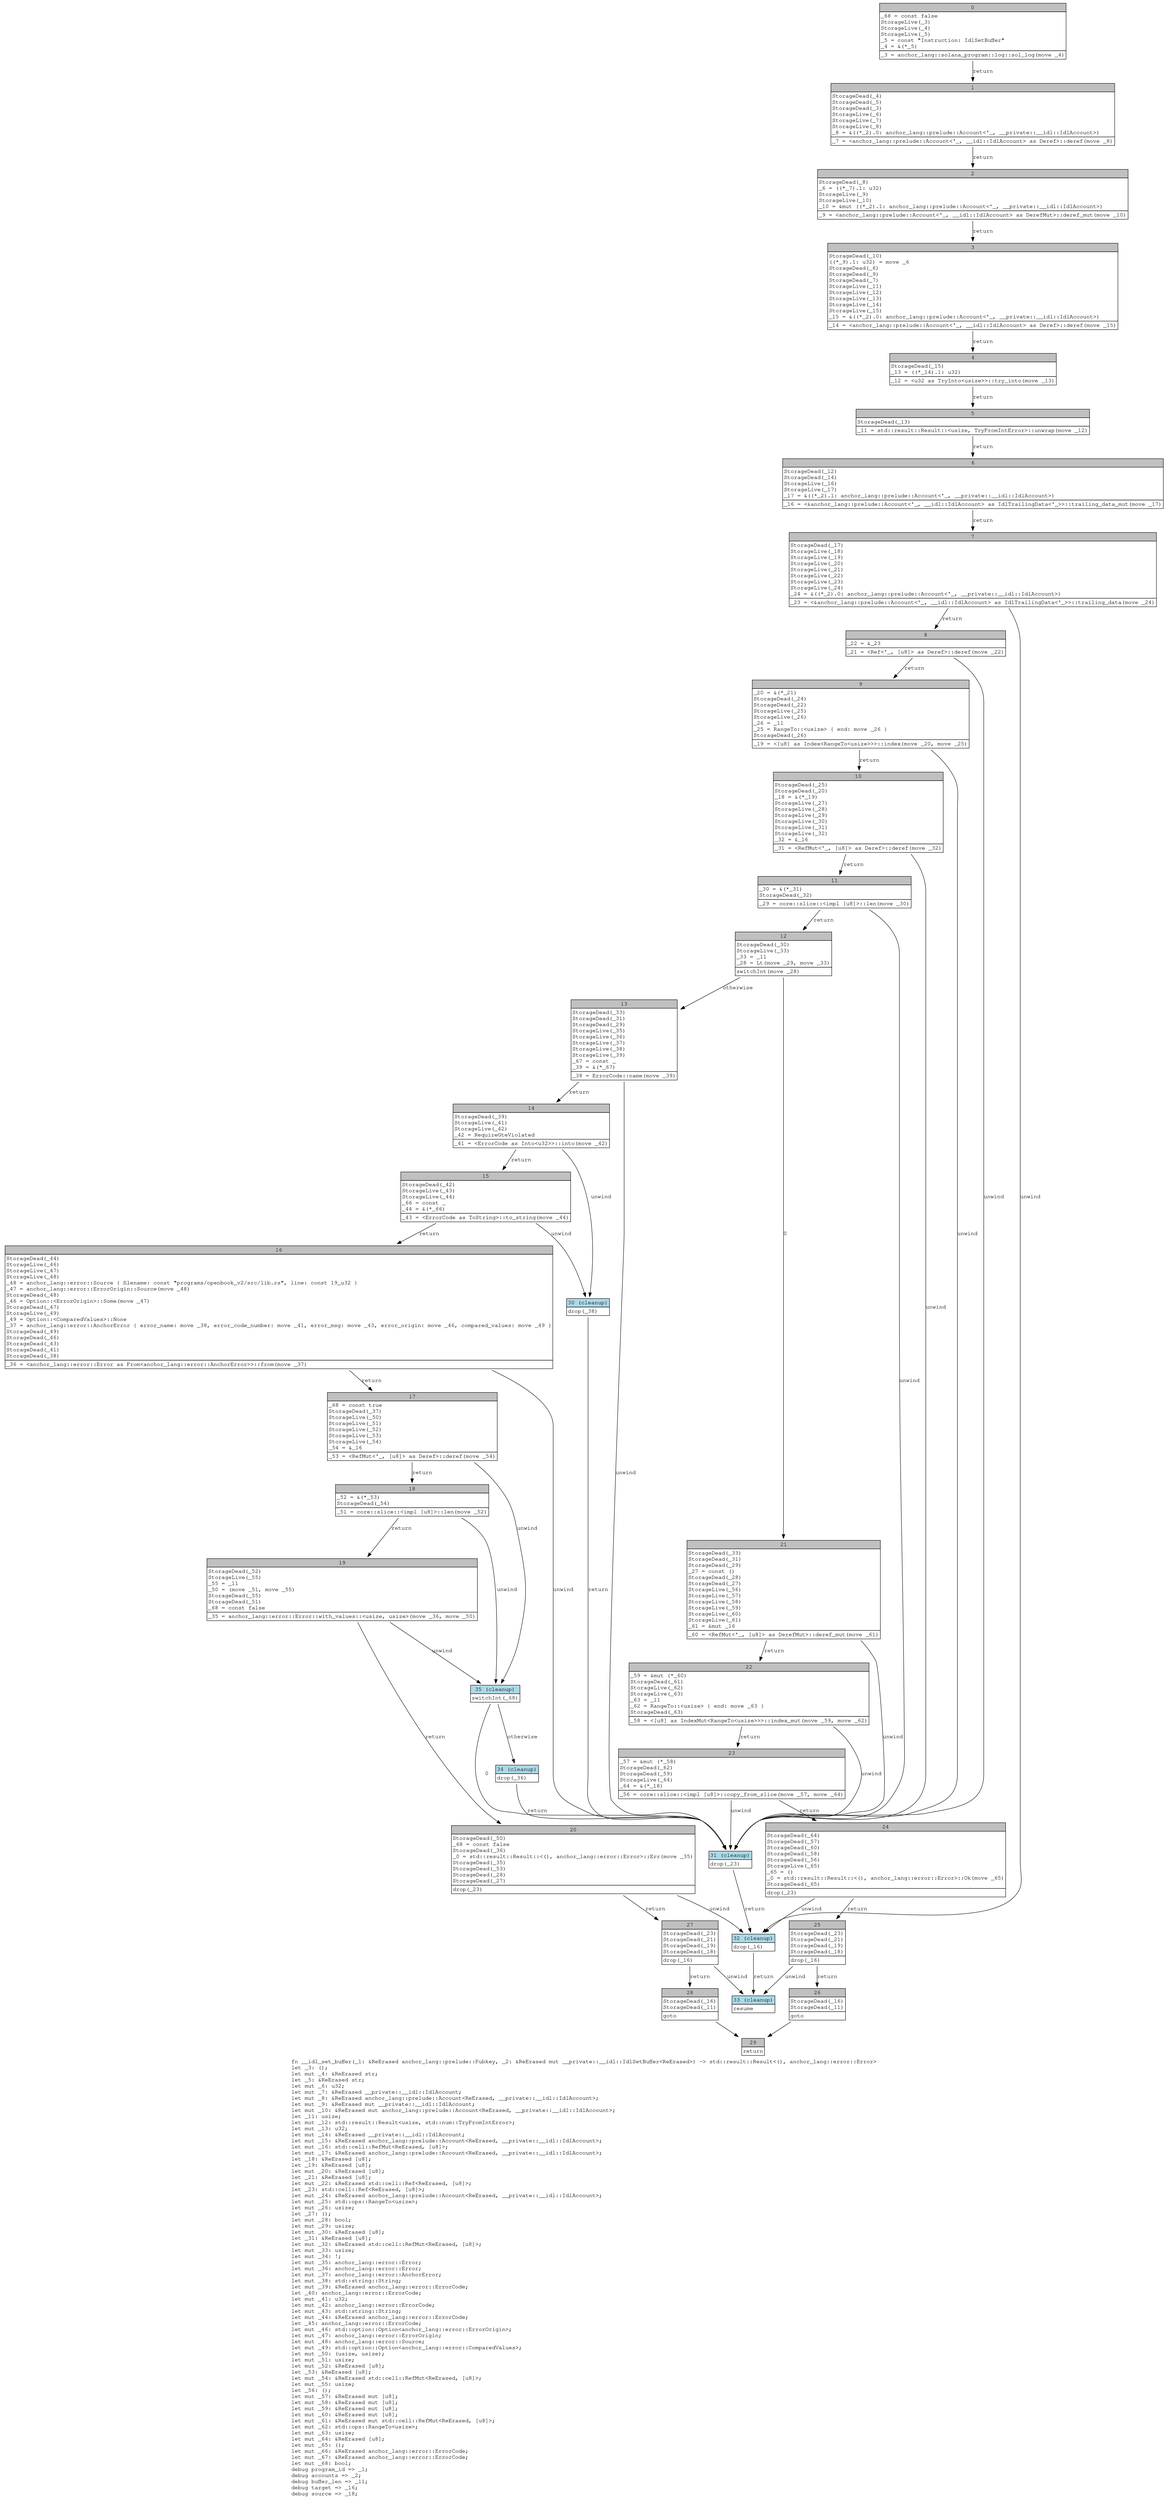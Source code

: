 digraph Mir_0_1146 {
    graph [fontname="Courier, monospace"];
    node [fontname="Courier, monospace"];
    edge [fontname="Courier, monospace"];
    label=<fn __idl_set_buffer(_1: &amp;ReErased anchor_lang::prelude::Pubkey, _2: &amp;ReErased mut __private::__idl::IdlSetBuffer&lt;ReErased&gt;) -&gt; std::result::Result&lt;(), anchor_lang::error::Error&gt;<br align="left"/>let _3: ();<br align="left"/>let mut _4: &amp;ReErased str;<br align="left"/>let _5: &amp;ReErased str;<br align="left"/>let mut _6: u32;<br align="left"/>let mut _7: &amp;ReErased __private::__idl::IdlAccount;<br align="left"/>let mut _8: &amp;ReErased anchor_lang::prelude::Account&lt;ReErased, __private::__idl::IdlAccount&gt;;<br align="left"/>let mut _9: &amp;ReErased mut __private::__idl::IdlAccount;<br align="left"/>let mut _10: &amp;ReErased mut anchor_lang::prelude::Account&lt;ReErased, __private::__idl::IdlAccount&gt;;<br align="left"/>let _11: usize;<br align="left"/>let mut _12: std::result::Result&lt;usize, std::num::TryFromIntError&gt;;<br align="left"/>let mut _13: u32;<br align="left"/>let mut _14: &amp;ReErased __private::__idl::IdlAccount;<br align="left"/>let mut _15: &amp;ReErased anchor_lang::prelude::Account&lt;ReErased, __private::__idl::IdlAccount&gt;;<br align="left"/>let mut _16: std::cell::RefMut&lt;ReErased, [u8]&gt;;<br align="left"/>let mut _17: &amp;ReErased anchor_lang::prelude::Account&lt;ReErased, __private::__idl::IdlAccount&gt;;<br align="left"/>let _18: &amp;ReErased [u8];<br align="left"/>let _19: &amp;ReErased [u8];<br align="left"/>let mut _20: &amp;ReErased [u8];<br align="left"/>let _21: &amp;ReErased [u8];<br align="left"/>let mut _22: &amp;ReErased std::cell::Ref&lt;ReErased, [u8]&gt;;<br align="left"/>let _23: std::cell::Ref&lt;ReErased, [u8]&gt;;<br align="left"/>let mut _24: &amp;ReErased anchor_lang::prelude::Account&lt;ReErased, __private::__idl::IdlAccount&gt;;<br align="left"/>let mut _25: std::ops::RangeTo&lt;usize&gt;;<br align="left"/>let mut _26: usize;<br align="left"/>let _27: ();<br align="left"/>let mut _28: bool;<br align="left"/>let mut _29: usize;<br align="left"/>let mut _30: &amp;ReErased [u8];<br align="left"/>let _31: &amp;ReErased [u8];<br align="left"/>let mut _32: &amp;ReErased std::cell::RefMut&lt;ReErased, [u8]&gt;;<br align="left"/>let mut _33: usize;<br align="left"/>let mut _34: !;<br align="left"/>let mut _35: anchor_lang::error::Error;<br align="left"/>let mut _36: anchor_lang::error::Error;<br align="left"/>let mut _37: anchor_lang::error::AnchorError;<br align="left"/>let mut _38: std::string::String;<br align="left"/>let mut _39: &amp;ReErased anchor_lang::error::ErrorCode;<br align="left"/>let _40: anchor_lang::error::ErrorCode;<br align="left"/>let mut _41: u32;<br align="left"/>let mut _42: anchor_lang::error::ErrorCode;<br align="left"/>let mut _43: std::string::String;<br align="left"/>let mut _44: &amp;ReErased anchor_lang::error::ErrorCode;<br align="left"/>let _45: anchor_lang::error::ErrorCode;<br align="left"/>let mut _46: std::option::Option&lt;anchor_lang::error::ErrorOrigin&gt;;<br align="left"/>let mut _47: anchor_lang::error::ErrorOrigin;<br align="left"/>let mut _48: anchor_lang::error::Source;<br align="left"/>let mut _49: std::option::Option&lt;anchor_lang::error::ComparedValues&gt;;<br align="left"/>let mut _50: (usize, usize);<br align="left"/>let mut _51: usize;<br align="left"/>let mut _52: &amp;ReErased [u8];<br align="left"/>let _53: &amp;ReErased [u8];<br align="left"/>let mut _54: &amp;ReErased std::cell::RefMut&lt;ReErased, [u8]&gt;;<br align="left"/>let mut _55: usize;<br align="left"/>let _56: ();<br align="left"/>let mut _57: &amp;ReErased mut [u8];<br align="left"/>let mut _58: &amp;ReErased mut [u8];<br align="left"/>let mut _59: &amp;ReErased mut [u8];<br align="left"/>let mut _60: &amp;ReErased mut [u8];<br align="left"/>let mut _61: &amp;ReErased mut std::cell::RefMut&lt;ReErased, [u8]&gt;;<br align="left"/>let mut _62: std::ops::RangeTo&lt;usize&gt;;<br align="left"/>let mut _63: usize;<br align="left"/>let mut _64: &amp;ReErased [u8];<br align="left"/>let mut _65: ();<br align="left"/>let mut _66: &amp;ReErased anchor_lang::error::ErrorCode;<br align="left"/>let mut _67: &amp;ReErased anchor_lang::error::ErrorCode;<br align="left"/>let mut _68: bool;<br align="left"/>debug program_id =&gt; _1;<br align="left"/>debug accounts =&gt; _2;<br align="left"/>debug buffer_len =&gt; _11;<br align="left"/>debug target =&gt; _16;<br align="left"/>debug source =&gt; _18;<br align="left"/>>;
    bb0__0_1146 [shape="none", label=<<table border="0" cellborder="1" cellspacing="0"><tr><td bgcolor="gray" align="center" colspan="1">0</td></tr><tr><td align="left" balign="left">_68 = const false<br/>StorageLive(_3)<br/>StorageLive(_4)<br/>StorageLive(_5)<br/>_5 = const &quot;Instruction: IdlSetBuffer&quot;<br/>_4 = &amp;(*_5)<br/></td></tr><tr><td align="left">_3 = anchor_lang::solana_program::log::sol_log(move _4)</td></tr></table>>];
    bb1__0_1146 [shape="none", label=<<table border="0" cellborder="1" cellspacing="0"><tr><td bgcolor="gray" align="center" colspan="1">1</td></tr><tr><td align="left" balign="left">StorageDead(_4)<br/>StorageDead(_5)<br/>StorageDead(_3)<br/>StorageLive(_6)<br/>StorageLive(_7)<br/>StorageLive(_8)<br/>_8 = &amp;((*_2).0: anchor_lang::prelude::Account&lt;'_, __private::__idl::IdlAccount&gt;)<br/></td></tr><tr><td align="left">_7 = &lt;anchor_lang::prelude::Account&lt;'_, __idl::IdlAccount&gt; as Deref&gt;::deref(move _8)</td></tr></table>>];
    bb2__0_1146 [shape="none", label=<<table border="0" cellborder="1" cellspacing="0"><tr><td bgcolor="gray" align="center" colspan="1">2</td></tr><tr><td align="left" balign="left">StorageDead(_8)<br/>_6 = ((*_7).1: u32)<br/>StorageLive(_9)<br/>StorageLive(_10)<br/>_10 = &amp;mut ((*_2).1: anchor_lang::prelude::Account&lt;'_, __private::__idl::IdlAccount&gt;)<br/></td></tr><tr><td align="left">_9 = &lt;anchor_lang::prelude::Account&lt;'_, __idl::IdlAccount&gt; as DerefMut&gt;::deref_mut(move _10)</td></tr></table>>];
    bb3__0_1146 [shape="none", label=<<table border="0" cellborder="1" cellspacing="0"><tr><td bgcolor="gray" align="center" colspan="1">3</td></tr><tr><td align="left" balign="left">StorageDead(_10)<br/>((*_9).1: u32) = move _6<br/>StorageDead(_6)<br/>StorageDead(_9)<br/>StorageDead(_7)<br/>StorageLive(_11)<br/>StorageLive(_12)<br/>StorageLive(_13)<br/>StorageLive(_14)<br/>StorageLive(_15)<br/>_15 = &amp;((*_2).0: anchor_lang::prelude::Account&lt;'_, __private::__idl::IdlAccount&gt;)<br/></td></tr><tr><td align="left">_14 = &lt;anchor_lang::prelude::Account&lt;'_, __idl::IdlAccount&gt; as Deref&gt;::deref(move _15)</td></tr></table>>];
    bb4__0_1146 [shape="none", label=<<table border="0" cellborder="1" cellspacing="0"><tr><td bgcolor="gray" align="center" colspan="1">4</td></tr><tr><td align="left" balign="left">StorageDead(_15)<br/>_13 = ((*_14).1: u32)<br/></td></tr><tr><td align="left">_12 = &lt;u32 as TryInto&lt;usize&gt;&gt;::try_into(move _13)</td></tr></table>>];
    bb5__0_1146 [shape="none", label=<<table border="0" cellborder="1" cellspacing="0"><tr><td bgcolor="gray" align="center" colspan="1">5</td></tr><tr><td align="left" balign="left">StorageDead(_13)<br/></td></tr><tr><td align="left">_11 = std::result::Result::&lt;usize, TryFromIntError&gt;::unwrap(move _12)</td></tr></table>>];
    bb6__0_1146 [shape="none", label=<<table border="0" cellborder="1" cellspacing="0"><tr><td bgcolor="gray" align="center" colspan="1">6</td></tr><tr><td align="left" balign="left">StorageDead(_12)<br/>StorageDead(_14)<br/>StorageLive(_16)<br/>StorageLive(_17)<br/>_17 = &amp;((*_2).1: anchor_lang::prelude::Account&lt;'_, __private::__idl::IdlAccount&gt;)<br/></td></tr><tr><td align="left">_16 = &lt;&amp;anchor_lang::prelude::Account&lt;'_, __idl::IdlAccount&gt; as IdlTrailingData&lt;'_&gt;&gt;::trailing_data_mut(move _17)</td></tr></table>>];
    bb7__0_1146 [shape="none", label=<<table border="0" cellborder="1" cellspacing="0"><tr><td bgcolor="gray" align="center" colspan="1">7</td></tr><tr><td align="left" balign="left">StorageDead(_17)<br/>StorageLive(_18)<br/>StorageLive(_19)<br/>StorageLive(_20)<br/>StorageLive(_21)<br/>StorageLive(_22)<br/>StorageLive(_23)<br/>StorageLive(_24)<br/>_24 = &amp;((*_2).0: anchor_lang::prelude::Account&lt;'_, __private::__idl::IdlAccount&gt;)<br/></td></tr><tr><td align="left">_23 = &lt;&amp;anchor_lang::prelude::Account&lt;'_, __idl::IdlAccount&gt; as IdlTrailingData&lt;'_&gt;&gt;::trailing_data(move _24)</td></tr></table>>];
    bb8__0_1146 [shape="none", label=<<table border="0" cellborder="1" cellspacing="0"><tr><td bgcolor="gray" align="center" colspan="1">8</td></tr><tr><td align="left" balign="left">_22 = &amp;_23<br/></td></tr><tr><td align="left">_21 = &lt;Ref&lt;'_, [u8]&gt; as Deref&gt;::deref(move _22)</td></tr></table>>];
    bb9__0_1146 [shape="none", label=<<table border="0" cellborder="1" cellspacing="0"><tr><td bgcolor="gray" align="center" colspan="1">9</td></tr><tr><td align="left" balign="left">_20 = &amp;(*_21)<br/>StorageDead(_24)<br/>StorageDead(_22)<br/>StorageLive(_25)<br/>StorageLive(_26)<br/>_26 = _11<br/>_25 = RangeTo::&lt;usize&gt; { end: move _26 }<br/>StorageDead(_26)<br/></td></tr><tr><td align="left">_19 = &lt;[u8] as Index&lt;RangeTo&lt;usize&gt;&gt;&gt;::index(move _20, move _25)</td></tr></table>>];
    bb10__0_1146 [shape="none", label=<<table border="0" cellborder="1" cellspacing="0"><tr><td bgcolor="gray" align="center" colspan="1">10</td></tr><tr><td align="left" balign="left">StorageDead(_25)<br/>StorageDead(_20)<br/>_18 = &amp;(*_19)<br/>StorageLive(_27)<br/>StorageLive(_28)<br/>StorageLive(_29)<br/>StorageLive(_30)<br/>StorageLive(_31)<br/>StorageLive(_32)<br/>_32 = &amp;_16<br/></td></tr><tr><td align="left">_31 = &lt;RefMut&lt;'_, [u8]&gt; as Deref&gt;::deref(move _32)</td></tr></table>>];
    bb11__0_1146 [shape="none", label=<<table border="0" cellborder="1" cellspacing="0"><tr><td bgcolor="gray" align="center" colspan="1">11</td></tr><tr><td align="left" balign="left">_30 = &amp;(*_31)<br/>StorageDead(_32)<br/></td></tr><tr><td align="left">_29 = core::slice::&lt;impl [u8]&gt;::len(move _30)</td></tr></table>>];
    bb12__0_1146 [shape="none", label=<<table border="0" cellborder="1" cellspacing="0"><tr><td bgcolor="gray" align="center" colspan="1">12</td></tr><tr><td align="left" balign="left">StorageDead(_30)<br/>StorageLive(_33)<br/>_33 = _11<br/>_28 = Lt(move _29, move _33)<br/></td></tr><tr><td align="left">switchInt(move _28)</td></tr></table>>];
    bb13__0_1146 [shape="none", label=<<table border="0" cellborder="1" cellspacing="0"><tr><td bgcolor="gray" align="center" colspan="1">13</td></tr><tr><td align="left" balign="left">StorageDead(_33)<br/>StorageDead(_31)<br/>StorageDead(_29)<br/>StorageLive(_35)<br/>StorageLive(_36)<br/>StorageLive(_37)<br/>StorageLive(_38)<br/>StorageLive(_39)<br/>_67 = const _<br/>_39 = &amp;(*_67)<br/></td></tr><tr><td align="left">_38 = ErrorCode::name(move _39)</td></tr></table>>];
    bb14__0_1146 [shape="none", label=<<table border="0" cellborder="1" cellspacing="0"><tr><td bgcolor="gray" align="center" colspan="1">14</td></tr><tr><td align="left" balign="left">StorageDead(_39)<br/>StorageLive(_41)<br/>StorageLive(_42)<br/>_42 = RequireGteViolated<br/></td></tr><tr><td align="left">_41 = &lt;ErrorCode as Into&lt;u32&gt;&gt;::into(move _42)</td></tr></table>>];
    bb15__0_1146 [shape="none", label=<<table border="0" cellborder="1" cellspacing="0"><tr><td bgcolor="gray" align="center" colspan="1">15</td></tr><tr><td align="left" balign="left">StorageDead(_42)<br/>StorageLive(_43)<br/>StorageLive(_44)<br/>_66 = const _<br/>_44 = &amp;(*_66)<br/></td></tr><tr><td align="left">_43 = &lt;ErrorCode as ToString&gt;::to_string(move _44)</td></tr></table>>];
    bb16__0_1146 [shape="none", label=<<table border="0" cellborder="1" cellspacing="0"><tr><td bgcolor="gray" align="center" colspan="1">16</td></tr><tr><td align="left" balign="left">StorageDead(_44)<br/>StorageLive(_46)<br/>StorageLive(_47)<br/>StorageLive(_48)<br/>_48 = anchor_lang::error::Source { filename: const &quot;programs/openbook_v2/src/lib.rs&quot;, line: const 19_u32 }<br/>_47 = anchor_lang::error::ErrorOrigin::Source(move _48)<br/>StorageDead(_48)<br/>_46 = Option::&lt;ErrorOrigin&gt;::Some(move _47)<br/>StorageDead(_47)<br/>StorageLive(_49)<br/>_49 = Option::&lt;ComparedValues&gt;::None<br/>_37 = anchor_lang::error::AnchorError { error_name: move _38, error_code_number: move _41, error_msg: move _43, error_origin: move _46, compared_values: move _49 }<br/>StorageDead(_49)<br/>StorageDead(_46)<br/>StorageDead(_43)<br/>StorageDead(_41)<br/>StorageDead(_38)<br/></td></tr><tr><td align="left">_36 = &lt;anchor_lang::error::Error as From&lt;anchor_lang::error::AnchorError&gt;&gt;::from(move _37)</td></tr></table>>];
    bb17__0_1146 [shape="none", label=<<table border="0" cellborder="1" cellspacing="0"><tr><td bgcolor="gray" align="center" colspan="1">17</td></tr><tr><td align="left" balign="left">_68 = const true<br/>StorageDead(_37)<br/>StorageLive(_50)<br/>StorageLive(_51)<br/>StorageLive(_52)<br/>StorageLive(_53)<br/>StorageLive(_54)<br/>_54 = &amp;_16<br/></td></tr><tr><td align="left">_53 = &lt;RefMut&lt;'_, [u8]&gt; as Deref&gt;::deref(move _54)</td></tr></table>>];
    bb18__0_1146 [shape="none", label=<<table border="0" cellborder="1" cellspacing="0"><tr><td bgcolor="gray" align="center" colspan="1">18</td></tr><tr><td align="left" balign="left">_52 = &amp;(*_53)<br/>StorageDead(_54)<br/></td></tr><tr><td align="left">_51 = core::slice::&lt;impl [u8]&gt;::len(move _52)</td></tr></table>>];
    bb19__0_1146 [shape="none", label=<<table border="0" cellborder="1" cellspacing="0"><tr><td bgcolor="gray" align="center" colspan="1">19</td></tr><tr><td align="left" balign="left">StorageDead(_52)<br/>StorageLive(_55)<br/>_55 = _11<br/>_50 = (move _51, move _55)<br/>StorageDead(_55)<br/>StorageDead(_51)<br/>_68 = const false<br/></td></tr><tr><td align="left">_35 = anchor_lang::error::Error::with_values::&lt;usize, usize&gt;(move _36, move _50)</td></tr></table>>];
    bb20__0_1146 [shape="none", label=<<table border="0" cellborder="1" cellspacing="0"><tr><td bgcolor="gray" align="center" colspan="1">20</td></tr><tr><td align="left" balign="left">StorageDead(_50)<br/>_68 = const false<br/>StorageDead(_36)<br/>_0 = std::result::Result::&lt;(), anchor_lang::error::Error&gt;::Err(move _35)<br/>StorageDead(_35)<br/>StorageDead(_53)<br/>StorageDead(_28)<br/>StorageDead(_27)<br/></td></tr><tr><td align="left">drop(_23)</td></tr></table>>];
    bb21__0_1146 [shape="none", label=<<table border="0" cellborder="1" cellspacing="0"><tr><td bgcolor="gray" align="center" colspan="1">21</td></tr><tr><td align="left" balign="left">StorageDead(_33)<br/>StorageDead(_31)<br/>StorageDead(_29)<br/>_27 = const ()<br/>StorageDead(_28)<br/>StorageDead(_27)<br/>StorageLive(_56)<br/>StorageLive(_57)<br/>StorageLive(_58)<br/>StorageLive(_59)<br/>StorageLive(_60)<br/>StorageLive(_61)<br/>_61 = &amp;mut _16<br/></td></tr><tr><td align="left">_60 = &lt;RefMut&lt;'_, [u8]&gt; as DerefMut&gt;::deref_mut(move _61)</td></tr></table>>];
    bb22__0_1146 [shape="none", label=<<table border="0" cellborder="1" cellspacing="0"><tr><td bgcolor="gray" align="center" colspan="1">22</td></tr><tr><td align="left" balign="left">_59 = &amp;mut (*_60)<br/>StorageDead(_61)<br/>StorageLive(_62)<br/>StorageLive(_63)<br/>_63 = _11<br/>_62 = RangeTo::&lt;usize&gt; { end: move _63 }<br/>StorageDead(_63)<br/></td></tr><tr><td align="left">_58 = &lt;[u8] as IndexMut&lt;RangeTo&lt;usize&gt;&gt;&gt;::index_mut(move _59, move _62)</td></tr></table>>];
    bb23__0_1146 [shape="none", label=<<table border="0" cellborder="1" cellspacing="0"><tr><td bgcolor="gray" align="center" colspan="1">23</td></tr><tr><td align="left" balign="left">_57 = &amp;mut (*_58)<br/>StorageDead(_62)<br/>StorageDead(_59)<br/>StorageLive(_64)<br/>_64 = &amp;(*_18)<br/></td></tr><tr><td align="left">_56 = core::slice::&lt;impl [u8]&gt;::copy_from_slice(move _57, move _64)</td></tr></table>>];
    bb24__0_1146 [shape="none", label=<<table border="0" cellborder="1" cellspacing="0"><tr><td bgcolor="gray" align="center" colspan="1">24</td></tr><tr><td align="left" balign="left">StorageDead(_64)<br/>StorageDead(_57)<br/>StorageDead(_60)<br/>StorageDead(_58)<br/>StorageDead(_56)<br/>StorageLive(_65)<br/>_65 = ()<br/>_0 = std::result::Result::&lt;(), anchor_lang::error::Error&gt;::Ok(move _65)<br/>StorageDead(_65)<br/></td></tr><tr><td align="left">drop(_23)</td></tr></table>>];
    bb25__0_1146 [shape="none", label=<<table border="0" cellborder="1" cellspacing="0"><tr><td bgcolor="gray" align="center" colspan="1">25</td></tr><tr><td align="left" balign="left">StorageDead(_23)<br/>StorageDead(_21)<br/>StorageDead(_19)<br/>StorageDead(_18)<br/></td></tr><tr><td align="left">drop(_16)</td></tr></table>>];
    bb26__0_1146 [shape="none", label=<<table border="0" cellborder="1" cellspacing="0"><tr><td bgcolor="gray" align="center" colspan="1">26</td></tr><tr><td align="left" balign="left">StorageDead(_16)<br/>StorageDead(_11)<br/></td></tr><tr><td align="left">goto</td></tr></table>>];
    bb27__0_1146 [shape="none", label=<<table border="0" cellborder="1" cellspacing="0"><tr><td bgcolor="gray" align="center" colspan="1">27</td></tr><tr><td align="left" balign="left">StorageDead(_23)<br/>StorageDead(_21)<br/>StorageDead(_19)<br/>StorageDead(_18)<br/></td></tr><tr><td align="left">drop(_16)</td></tr></table>>];
    bb28__0_1146 [shape="none", label=<<table border="0" cellborder="1" cellspacing="0"><tr><td bgcolor="gray" align="center" colspan="1">28</td></tr><tr><td align="left" balign="left">StorageDead(_16)<br/>StorageDead(_11)<br/></td></tr><tr><td align="left">goto</td></tr></table>>];
    bb29__0_1146 [shape="none", label=<<table border="0" cellborder="1" cellspacing="0"><tr><td bgcolor="gray" align="center" colspan="1">29</td></tr><tr><td align="left">return</td></tr></table>>];
    bb30__0_1146 [shape="none", label=<<table border="0" cellborder="1" cellspacing="0"><tr><td bgcolor="lightblue" align="center" colspan="1">30 (cleanup)</td></tr><tr><td align="left">drop(_38)</td></tr></table>>];
    bb31__0_1146 [shape="none", label=<<table border="0" cellborder="1" cellspacing="0"><tr><td bgcolor="lightblue" align="center" colspan="1">31 (cleanup)</td></tr><tr><td align="left">drop(_23)</td></tr></table>>];
    bb32__0_1146 [shape="none", label=<<table border="0" cellborder="1" cellspacing="0"><tr><td bgcolor="lightblue" align="center" colspan="1">32 (cleanup)</td></tr><tr><td align="left">drop(_16)</td></tr></table>>];
    bb33__0_1146 [shape="none", label=<<table border="0" cellborder="1" cellspacing="0"><tr><td bgcolor="lightblue" align="center" colspan="1">33 (cleanup)</td></tr><tr><td align="left">resume</td></tr></table>>];
    bb34__0_1146 [shape="none", label=<<table border="0" cellborder="1" cellspacing="0"><tr><td bgcolor="lightblue" align="center" colspan="1">34 (cleanup)</td></tr><tr><td align="left">drop(_36)</td></tr></table>>];
    bb35__0_1146 [shape="none", label=<<table border="0" cellborder="1" cellspacing="0"><tr><td bgcolor="lightblue" align="center" colspan="1">35 (cleanup)</td></tr><tr><td align="left">switchInt(_68)</td></tr></table>>];
    bb0__0_1146 -> bb1__0_1146 [label="return"];
    bb1__0_1146 -> bb2__0_1146 [label="return"];
    bb2__0_1146 -> bb3__0_1146 [label="return"];
    bb3__0_1146 -> bb4__0_1146 [label="return"];
    bb4__0_1146 -> bb5__0_1146 [label="return"];
    bb5__0_1146 -> bb6__0_1146 [label="return"];
    bb6__0_1146 -> bb7__0_1146 [label="return"];
    bb7__0_1146 -> bb8__0_1146 [label="return"];
    bb7__0_1146 -> bb32__0_1146 [label="unwind"];
    bb8__0_1146 -> bb9__0_1146 [label="return"];
    bb8__0_1146 -> bb31__0_1146 [label="unwind"];
    bb9__0_1146 -> bb10__0_1146 [label="return"];
    bb9__0_1146 -> bb31__0_1146 [label="unwind"];
    bb10__0_1146 -> bb11__0_1146 [label="return"];
    bb10__0_1146 -> bb31__0_1146 [label="unwind"];
    bb11__0_1146 -> bb12__0_1146 [label="return"];
    bb11__0_1146 -> bb31__0_1146 [label="unwind"];
    bb12__0_1146 -> bb21__0_1146 [label="0"];
    bb12__0_1146 -> bb13__0_1146 [label="otherwise"];
    bb13__0_1146 -> bb14__0_1146 [label="return"];
    bb13__0_1146 -> bb31__0_1146 [label="unwind"];
    bb14__0_1146 -> bb15__0_1146 [label="return"];
    bb14__0_1146 -> bb30__0_1146 [label="unwind"];
    bb15__0_1146 -> bb16__0_1146 [label="return"];
    bb15__0_1146 -> bb30__0_1146 [label="unwind"];
    bb16__0_1146 -> bb17__0_1146 [label="return"];
    bb16__0_1146 -> bb31__0_1146 [label="unwind"];
    bb17__0_1146 -> bb18__0_1146 [label="return"];
    bb17__0_1146 -> bb35__0_1146 [label="unwind"];
    bb18__0_1146 -> bb19__0_1146 [label="return"];
    bb18__0_1146 -> bb35__0_1146 [label="unwind"];
    bb19__0_1146 -> bb20__0_1146 [label="return"];
    bb19__0_1146 -> bb35__0_1146 [label="unwind"];
    bb20__0_1146 -> bb27__0_1146 [label="return"];
    bb20__0_1146 -> bb32__0_1146 [label="unwind"];
    bb21__0_1146 -> bb22__0_1146 [label="return"];
    bb21__0_1146 -> bb31__0_1146 [label="unwind"];
    bb22__0_1146 -> bb23__0_1146 [label="return"];
    bb22__0_1146 -> bb31__0_1146 [label="unwind"];
    bb23__0_1146 -> bb24__0_1146 [label="return"];
    bb23__0_1146 -> bb31__0_1146 [label="unwind"];
    bb24__0_1146 -> bb25__0_1146 [label="return"];
    bb24__0_1146 -> bb32__0_1146 [label="unwind"];
    bb25__0_1146 -> bb26__0_1146 [label="return"];
    bb25__0_1146 -> bb33__0_1146 [label="unwind"];
    bb26__0_1146 -> bb29__0_1146 [label=""];
    bb27__0_1146 -> bb28__0_1146 [label="return"];
    bb27__0_1146 -> bb33__0_1146 [label="unwind"];
    bb28__0_1146 -> bb29__0_1146 [label=""];
    bb30__0_1146 -> bb31__0_1146 [label="return"];
    bb31__0_1146 -> bb32__0_1146 [label="return"];
    bb32__0_1146 -> bb33__0_1146 [label="return"];
    bb34__0_1146 -> bb31__0_1146 [label="return"];
    bb35__0_1146 -> bb31__0_1146 [label="0"];
    bb35__0_1146 -> bb34__0_1146 [label="otherwise"];
}
